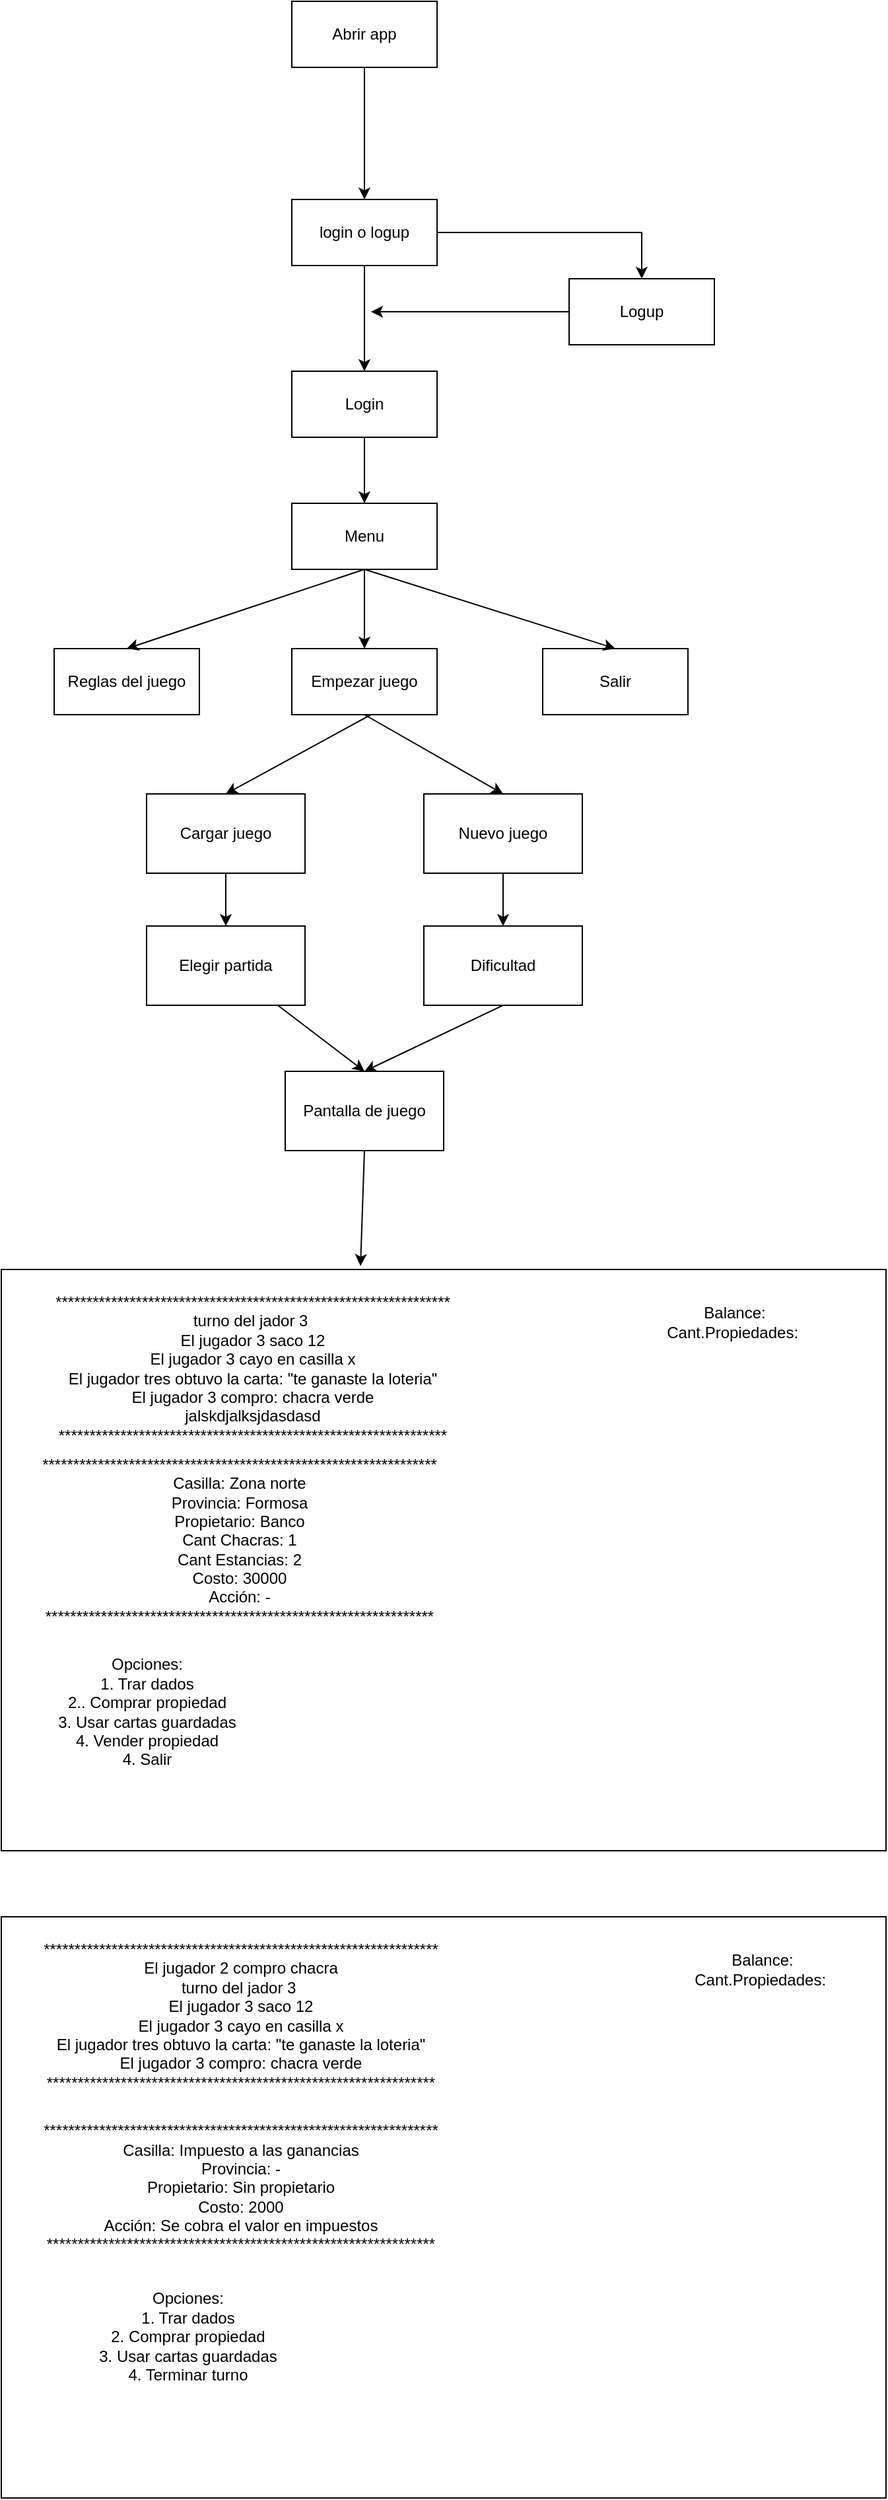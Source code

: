 <mxfile version="24.2.5" type="device">
  <diagram name="Página-1" id="pd6CfusOd9AJyLfk8jqE">
    <mxGraphModel dx="1105" dy="586" grid="1" gridSize="10" guides="1" tooltips="1" connect="1" arrows="1" fold="1" page="1" pageScale="1" pageWidth="827" pageHeight="1169" math="0" shadow="0">
      <root>
        <mxCell id="0" />
        <mxCell id="1" parent="0" />
        <mxCell id="1RUI0Viv-nIEs0OF0mJX-1" value="Abrir app" style="html=1;whiteSpace=wrap;" parent="1" vertex="1">
          <mxGeometry x="270" y="30" width="110" height="50" as="geometry" />
        </mxCell>
        <mxCell id="1RUI0Viv-nIEs0OF0mJX-2" value="Menu" style="html=1;whiteSpace=wrap;" parent="1" vertex="1">
          <mxGeometry x="270" y="410" width="110" height="50" as="geometry" />
        </mxCell>
        <mxCell id="1RUI0Viv-nIEs0OF0mJX-6" value="Reglas del juego" style="html=1;whiteSpace=wrap;" parent="1" vertex="1">
          <mxGeometry x="90" y="520" width="110" height="50" as="geometry" />
        </mxCell>
        <mxCell id="1RUI0Viv-nIEs0OF0mJX-7" value="Empezar juego" style="html=1;whiteSpace=wrap;" parent="1" vertex="1">
          <mxGeometry x="270" y="520" width="110" height="50" as="geometry" />
        </mxCell>
        <mxCell id="1RUI0Viv-nIEs0OF0mJX-8" value="Salir" style="html=1;whiteSpace=wrap;" parent="1" vertex="1">
          <mxGeometry x="460" y="520" width="110" height="50" as="geometry" />
        </mxCell>
        <mxCell id="1RUI0Viv-nIEs0OF0mJX-11" value="login o logup" style="html=1;whiteSpace=wrap;" parent="1" vertex="1">
          <mxGeometry x="270" y="180" width="110" height="50" as="geometry" />
        </mxCell>
        <mxCell id="1RUI0Viv-nIEs0OF0mJX-12" value="Logup" style="html=1;whiteSpace=wrap;" parent="1" vertex="1">
          <mxGeometry x="480" y="240" width="110" height="50" as="geometry" />
        </mxCell>
        <mxCell id="1RUI0Viv-nIEs0OF0mJX-13" value="Login" style="html=1;whiteSpace=wrap;" parent="1" vertex="1">
          <mxGeometry x="270" y="310" width="110" height="50" as="geometry" />
        </mxCell>
        <mxCell id="1RUI0Viv-nIEs0OF0mJX-14" value="" style="endArrow=classic;html=1;rounded=0;exitX=0.5;exitY=1;exitDx=0;exitDy=0;entryX=0.5;entryY=0;entryDx=0;entryDy=0;" parent="1" source="1RUI0Viv-nIEs0OF0mJX-1" target="1RUI0Viv-nIEs0OF0mJX-11" edge="1">
          <mxGeometry width="50" height="50" relative="1" as="geometry">
            <mxPoint x="330" y="380" as="sourcePoint" />
            <mxPoint x="380" y="330" as="targetPoint" />
          </mxGeometry>
        </mxCell>
        <mxCell id="1RUI0Viv-nIEs0OF0mJX-15" value="" style="endArrow=classic;html=1;rounded=0;exitX=1;exitY=0.5;exitDx=0;exitDy=0;entryX=0.5;entryY=0;entryDx=0;entryDy=0;" parent="1" source="1RUI0Viv-nIEs0OF0mJX-11" target="1RUI0Viv-nIEs0OF0mJX-12" edge="1">
          <mxGeometry width="50" height="50" relative="1" as="geometry">
            <mxPoint x="180" y="215" as="sourcePoint" />
            <mxPoint x="280" y="215" as="targetPoint" />
            <Array as="points">
              <mxPoint x="535" y="205" />
            </Array>
          </mxGeometry>
        </mxCell>
        <mxCell id="1RUI0Viv-nIEs0OF0mJX-16" value="" style="endArrow=classic;html=1;rounded=0;exitX=0.5;exitY=1;exitDx=0;exitDy=0;entryX=0.5;entryY=0;entryDx=0;entryDy=0;" parent="1" source="1RUI0Viv-nIEs0OF0mJX-11" target="1RUI0Viv-nIEs0OF0mJX-13" edge="1">
          <mxGeometry width="50" height="50" relative="1" as="geometry">
            <mxPoint x="180" y="215" as="sourcePoint" />
            <mxPoint x="280" y="215" as="targetPoint" />
          </mxGeometry>
        </mxCell>
        <mxCell id="1RUI0Viv-nIEs0OF0mJX-17" value="" style="endArrow=classic;html=1;rounded=0;exitX=0;exitY=0.5;exitDx=0;exitDy=0;" parent="1" source="1RUI0Viv-nIEs0OF0mJX-12" edge="1">
          <mxGeometry width="50" height="50" relative="1" as="geometry">
            <mxPoint x="330" y="380" as="sourcePoint" />
            <mxPoint x="330" y="265" as="targetPoint" />
          </mxGeometry>
        </mxCell>
        <mxCell id="1RUI0Viv-nIEs0OF0mJX-18" value="" style="endArrow=classic;html=1;rounded=0;exitX=0.5;exitY=1;exitDx=0;exitDy=0;" parent="1" source="1RUI0Viv-nIEs0OF0mJX-13" edge="1">
          <mxGeometry width="50" height="50" relative="1" as="geometry">
            <mxPoint x="330" y="380" as="sourcePoint" />
            <mxPoint x="325" y="410" as="targetPoint" />
          </mxGeometry>
        </mxCell>
        <mxCell id="1RUI0Viv-nIEs0OF0mJX-19" value="Cargar juego" style="rounded=0;whiteSpace=wrap;html=1;" parent="1" vertex="1">
          <mxGeometry x="160" y="630" width="120" height="60" as="geometry" />
        </mxCell>
        <mxCell id="1RUI0Viv-nIEs0OF0mJX-20" value="Nuevo juego" style="rounded=0;whiteSpace=wrap;html=1;" parent="1" vertex="1">
          <mxGeometry x="370" y="630" width="120" height="60" as="geometry" />
        </mxCell>
        <mxCell id="1RUI0Viv-nIEs0OF0mJX-21" value="Pantalla de juego" style="rounded=0;whiteSpace=wrap;html=1;" parent="1" vertex="1">
          <mxGeometry x="265" y="840" width="120" height="60" as="geometry" />
        </mxCell>
        <mxCell id="1RUI0Viv-nIEs0OF0mJX-22" value="Dificultad" style="rounded=0;whiteSpace=wrap;html=1;" parent="1" vertex="1">
          <mxGeometry x="370" y="730" width="120" height="60" as="geometry" />
        </mxCell>
        <mxCell id="1RUI0Viv-nIEs0OF0mJX-25" value="Elegir partida" style="rounded=0;whiteSpace=wrap;html=1;" parent="1" vertex="1">
          <mxGeometry x="160" y="730" width="120" height="60" as="geometry" />
        </mxCell>
        <mxCell id="1RUI0Viv-nIEs0OF0mJX-26" value="" style="endArrow=classic;html=1;rounded=0;exitX=0.5;exitY=1;exitDx=0;exitDy=0;entryX=0.5;entryY=0;entryDx=0;entryDy=0;" parent="1" source="1RUI0Viv-nIEs0OF0mJX-2" target="1RUI0Viv-nIEs0OF0mJX-6" edge="1">
          <mxGeometry width="50" height="50" relative="1" as="geometry">
            <mxPoint x="330" y="630" as="sourcePoint" />
            <mxPoint x="380" y="580" as="targetPoint" />
          </mxGeometry>
        </mxCell>
        <mxCell id="1RUI0Viv-nIEs0OF0mJX-27" value="" style="endArrow=classic;html=1;rounded=0;exitX=0.5;exitY=1;exitDx=0;exitDy=0;" parent="1" source="1RUI0Viv-nIEs0OF0mJX-2" target="1RUI0Viv-nIEs0OF0mJX-7" edge="1">
          <mxGeometry width="50" height="50" relative="1" as="geometry">
            <mxPoint x="330" y="630" as="sourcePoint" />
            <mxPoint x="380" y="580" as="targetPoint" />
          </mxGeometry>
        </mxCell>
        <mxCell id="1RUI0Viv-nIEs0OF0mJX-28" value="" style="endArrow=classic;html=1;rounded=0;exitX=0.5;exitY=1;exitDx=0;exitDy=0;entryX=0.5;entryY=0;entryDx=0;entryDy=0;" parent="1" source="1RUI0Viv-nIEs0OF0mJX-2" target="1RUI0Viv-nIEs0OF0mJX-8" edge="1">
          <mxGeometry width="50" height="50" relative="1" as="geometry">
            <mxPoint x="335" y="470" as="sourcePoint" />
            <mxPoint x="335" y="530" as="targetPoint" />
          </mxGeometry>
        </mxCell>
        <mxCell id="SHoTBeenmiTYBkmwtibA-1" value="" style="endArrow=classic;html=1;rounded=0;exitX=0.5;exitY=1;exitDx=0;exitDy=0;entryX=0.5;entryY=0;entryDx=0;entryDy=0;" edge="1" parent="1" source="1RUI0Viv-nIEs0OF0mJX-7" target="1RUI0Viv-nIEs0OF0mJX-20">
          <mxGeometry width="50" height="50" relative="1" as="geometry">
            <mxPoint x="390" y="720" as="sourcePoint" />
            <mxPoint x="440" y="670" as="targetPoint" />
          </mxGeometry>
        </mxCell>
        <mxCell id="SHoTBeenmiTYBkmwtibA-3" value="" style="endArrow=classic;html=1;rounded=0;entryX=0.5;entryY=0;entryDx=0;entryDy=0;" edge="1" parent="1" target="1RUI0Viv-nIEs0OF0mJX-19">
          <mxGeometry width="50" height="50" relative="1" as="geometry">
            <mxPoint x="330" y="570" as="sourcePoint" />
            <mxPoint x="390" y="680" as="targetPoint" />
          </mxGeometry>
        </mxCell>
        <mxCell id="SHoTBeenmiTYBkmwtibA-4" value="" style="endArrow=classic;html=1;rounded=0;exitX=0.5;exitY=1;exitDx=0;exitDy=0;entryX=0.5;entryY=0;entryDx=0;entryDy=0;" edge="1" parent="1" source="1RUI0Viv-nIEs0OF0mJX-19" target="1RUI0Viv-nIEs0OF0mJX-25">
          <mxGeometry width="50" height="50" relative="1" as="geometry">
            <mxPoint x="330" y="730" as="sourcePoint" />
            <mxPoint x="380" y="680" as="targetPoint" />
          </mxGeometry>
        </mxCell>
        <mxCell id="SHoTBeenmiTYBkmwtibA-5" value="" style="endArrow=classic;html=1;rounded=0;exitX=0.5;exitY=1;exitDx=0;exitDy=0;entryX=0.5;entryY=0;entryDx=0;entryDy=0;" edge="1" parent="1" source="1RUI0Viv-nIEs0OF0mJX-20" target="1RUI0Viv-nIEs0OF0mJX-22">
          <mxGeometry width="50" height="50" relative="1" as="geometry">
            <mxPoint x="330" y="730" as="sourcePoint" />
            <mxPoint x="380" y="680" as="targetPoint" />
          </mxGeometry>
        </mxCell>
        <mxCell id="SHoTBeenmiTYBkmwtibA-6" value="" style="endArrow=classic;html=1;rounded=0;entryX=0.5;entryY=0;entryDx=0;entryDy=0;" edge="1" parent="1" source="1RUI0Viv-nIEs0OF0mJX-25" target="1RUI0Viv-nIEs0OF0mJX-21">
          <mxGeometry width="50" height="50" relative="1" as="geometry">
            <mxPoint x="230" y="840" as="sourcePoint" />
            <mxPoint x="230" y="860.711" as="targetPoint" />
          </mxGeometry>
        </mxCell>
        <mxCell id="SHoTBeenmiTYBkmwtibA-7" value="" style="endArrow=classic;html=1;rounded=0;exitX=0.5;exitY=1;exitDx=0;exitDy=0;entryX=0.5;entryY=0;entryDx=0;entryDy=0;" edge="1" parent="1" source="1RUI0Viv-nIEs0OF0mJX-22" target="1RUI0Viv-nIEs0OF0mJX-21">
          <mxGeometry width="50" height="50" relative="1" as="geometry">
            <mxPoint x="430" y="830" as="sourcePoint" />
            <mxPoint x="480" y="780" as="targetPoint" />
          </mxGeometry>
        </mxCell>
        <mxCell id="SHoTBeenmiTYBkmwtibA-8" value="&lt;span style=&quot;color: rgba(0, 0, 0, 0); font-family: monospace; font-size: 0px; text-align: start; text-wrap: nowrap;&quot;&gt;%3CmxGraphModel%3E%3Croot%3E%3CmxCell%20id%3D%220%22%2F%3E%3CmxCell%20id%3D%221%22%20parent%3D%220%22%2F%3E%3CmxCell%20id%3D%222%22%20value%3D%22****************************************************************%26lt%3Bdiv%26gt%3BEl%20jugador%202%20compro%20chacra%26lt%3B%2Fdiv%26gt%3B%26lt%3Bdiv%26gt%3Bturno%20del%20jador%203%26amp%3Bnbsp%3B%26lt%3B%2Fdiv%26gt%3B%26lt%3Bdiv%26gt%3BEl%20jugador%203%20saco%2012%26lt%3B%2Fdiv%26gt%3B%26lt%3Bdiv%26gt%3BEl%20jugador%203%20cayo%20en%20casilla%20x%26lt%3B%2Fdiv%26gt%3B%26lt%3Bdiv%26gt%3BEl%20jugador%20tres%20obtuvo%20la%20carta%3A%20%26quot%3Bte%20ganaste%20la%20loteria%26quot%3B%26lt%3B%2Fdiv%26gt%3B%26lt%3Bdiv%26gt%3B***************************************************************%26lt%3B%2Fdiv%26gt%3B%22%20style%3D%22text%3Bhtml%3D1%3Balign%3Dcenter%3BverticalAlign%3Dmiddle%3Bresizable%3D0%3Bpoints%3D%5B%5D%3Bautosize%3D1%3BstrokeColor%3Dnone%3BfillColor%3Dnone%3B%22%20vertex%3D%221%22%20parent%3D%221%22%3E%3CmxGeometry%20x%3D%2280%22%20y%3D%221010%22%20width%3D%22320%22%20height%3D%22110%22%20as%3D%22geometry%22%2F%3E%3C%2FmxCell%3E%3C%2Froot%3E%3C%2FmxGraphModel%3E&lt;/span&gt;" style="rounded=0;whiteSpace=wrap;html=1;" vertex="1" parent="1">
          <mxGeometry x="50" y="990" width="670" height="440" as="geometry" />
        </mxCell>
        <mxCell id="SHoTBeenmiTYBkmwtibA-10" value="****************************************************************&lt;div&gt;turno del jador 3&amp;nbsp;&lt;/div&gt;&lt;div&gt;El jugador 3 saco 12&lt;/div&gt;&lt;div&gt;El jugador 3 cayo en casilla x&lt;/div&gt;&lt;div&gt;El jugador tres obtuvo la carta: &quot;te ganaste la loteria&quot;&lt;/div&gt;&lt;div&gt;El jugador 3 compro: chacra verde&lt;/div&gt;&lt;div&gt;jalskdjalksjdasdasd&lt;/div&gt;&lt;div&gt;***************************************************************&lt;/div&gt;" style="text;html=1;align=center;verticalAlign=middle;resizable=0;points=[];autosize=1;strokeColor=none;fillColor=none;" vertex="1" parent="1">
          <mxGeometry x="80" y="1000" width="320" height="130" as="geometry" />
        </mxCell>
        <mxCell id="SHoTBeenmiTYBkmwtibA-11" value="&lt;span style=&quot;text-wrap: wrap;&quot;&gt;Balance:&lt;/span&gt;&lt;div style=&quot;text-wrap: wrap;&quot;&gt;&lt;span style=&quot;background-color: initial;&quot;&gt;Cant.Propiedades:&amp;nbsp;&lt;/span&gt;&lt;br&gt;&lt;/div&gt;" style="text;html=1;align=center;verticalAlign=middle;resizable=0;points=[];autosize=1;strokeColor=none;fillColor=none;" vertex="1" parent="1">
          <mxGeometry x="540" y="1010" width="130" height="40" as="geometry" />
        </mxCell>
        <mxCell id="SHoTBeenmiTYBkmwtibA-12" value="Opciones:&lt;div&gt;1. Trar dados&lt;/div&gt;&lt;div&gt;2.. Comprar propiedad&lt;/div&gt;&lt;div&gt;3. Usar cartas guardadas&lt;/div&gt;&lt;div&gt;4. Vender propiedad&lt;/div&gt;&lt;div&gt;4. Salir&lt;/div&gt;" style="text;html=1;align=center;verticalAlign=middle;resizable=0;points=[];autosize=1;strokeColor=none;fillColor=none;" vertex="1" parent="1">
          <mxGeometry x="80" y="1275" width="160" height="100" as="geometry" />
        </mxCell>
        <mxCell id="SHoTBeenmiTYBkmwtibA-13" value="****************************************************************&lt;div&gt;Casilla: Zona norte&lt;/div&gt;&lt;div&gt;Provincia: Formosa&lt;/div&gt;&lt;div&gt;Propietario: Banco&lt;/div&gt;&lt;div&gt;Cant Chacras: 1&lt;/div&gt;&lt;div&gt;Cant Estancias: 2&lt;/div&gt;&lt;div&gt;Costo: 30000&lt;/div&gt;&lt;div&gt;Acción: -&lt;/div&gt;&lt;div&gt;***************************************************************&lt;/div&gt;" style="text;html=1;align=center;verticalAlign=middle;resizable=0;points=[];autosize=1;strokeColor=none;fillColor=none;" vertex="1" parent="1">
          <mxGeometry x="70" y="1125" width="320" height="140" as="geometry" />
        </mxCell>
        <mxCell id="SHoTBeenmiTYBkmwtibA-14" value="&lt;span style=&quot;color: rgba(0, 0, 0, 0); font-family: monospace; font-size: 0px; text-align: start; text-wrap: nowrap;&quot;&gt;%3CmxGraphModel%3E%3Croot%3E%3CmxCell%20id%3D%220%22%2F%3E%3CmxCell%20id%3D%221%22%20parent%3D%220%22%2F%3E%3CmxCell%20id%3D%222%22%20value%3D%22****************************************************************%26lt%3Bdiv%26gt%3BEl%20jugador%202%20compro%20chacra%26lt%3B%2Fdiv%26gt%3B%26lt%3Bdiv%26gt%3Bturno%20del%20jador%203%26amp%3Bnbsp%3B%26lt%3B%2Fdiv%26gt%3B%26lt%3Bdiv%26gt%3BEl%20jugador%203%20saco%2012%26lt%3B%2Fdiv%26gt%3B%26lt%3Bdiv%26gt%3BEl%20jugador%203%20cayo%20en%20casilla%20x%26lt%3B%2Fdiv%26gt%3B%26lt%3Bdiv%26gt%3BEl%20jugador%20tres%20obtuvo%20la%20carta%3A%20%26quot%3Bte%20ganaste%20la%20loteria%26quot%3B%26lt%3B%2Fdiv%26gt%3B%26lt%3Bdiv%26gt%3B***************************************************************%26lt%3B%2Fdiv%26gt%3B%22%20style%3D%22text%3Bhtml%3D1%3Balign%3Dcenter%3BverticalAlign%3Dmiddle%3Bresizable%3D0%3Bpoints%3D%5B%5D%3Bautosize%3D1%3BstrokeColor%3Dnone%3BfillColor%3Dnone%3B%22%20vertex%3D%221%22%20parent%3D%221%22%3E%3CmxGeometry%20x%3D%2280%22%20y%3D%221010%22%20width%3D%22320%22%20height%3D%22110%22%20as%3D%22geometry%22%2F%3E%3C%2FmxCell%3E%3C%2Froot%3E%3C%2FmxGraphModel%3E&lt;/span&gt;" style="rounded=0;whiteSpace=wrap;html=1;" vertex="1" parent="1">
          <mxGeometry x="50" y="1480" width="670" height="440" as="geometry" />
        </mxCell>
        <mxCell id="SHoTBeenmiTYBkmwtibA-15" value="****************************************************************&lt;div&gt;El jugador 2 compro chacra&lt;/div&gt;&lt;div&gt;turno del jador 3&amp;nbsp;&lt;/div&gt;&lt;div&gt;El jugador 3 saco 12&lt;/div&gt;&lt;div&gt;El jugador 3 cayo en casilla x&lt;/div&gt;&lt;div&gt;El jugador tres obtuvo la carta: &quot;te ganaste la loteria&quot;&lt;/div&gt;&lt;div&gt;El jugador 3 compro: chacra verde&lt;/div&gt;&lt;div&gt;***************************************************************&lt;/div&gt;" style="text;html=1;align=center;verticalAlign=middle;resizable=0;points=[];autosize=1;strokeColor=none;fillColor=none;" vertex="1" parent="1">
          <mxGeometry x="71" y="1490" width="320" height="130" as="geometry" />
        </mxCell>
        <mxCell id="SHoTBeenmiTYBkmwtibA-16" value="&lt;span style=&quot;text-wrap: wrap;&quot;&gt;Balance:&lt;/span&gt;&lt;div style=&quot;text-wrap: wrap;&quot;&gt;&lt;span style=&quot;background-color: initial;&quot;&gt;Cant.Propiedades:&amp;nbsp;&lt;/span&gt;&lt;br&gt;&lt;/div&gt;" style="text;html=1;align=center;verticalAlign=middle;resizable=0;points=[];autosize=1;strokeColor=none;fillColor=none;" vertex="1" parent="1">
          <mxGeometry x="561" y="1500" width="130" height="40" as="geometry" />
        </mxCell>
        <mxCell id="SHoTBeenmiTYBkmwtibA-17" value="Opciones:&lt;div&gt;1. Trar dados&lt;/div&gt;&lt;div&gt;2. Comprar propiedad&lt;/div&gt;&lt;div&gt;3. Usar cartas guardadas&lt;/div&gt;&lt;div&gt;4. Terminar turno&lt;/div&gt;&lt;div&gt;&lt;br&gt;&lt;/div&gt;" style="text;html=1;align=center;verticalAlign=middle;resizable=0;points=[];autosize=1;strokeColor=none;fillColor=none;" vertex="1" parent="1">
          <mxGeometry x="111" y="1755" width="160" height="100" as="geometry" />
        </mxCell>
        <mxCell id="SHoTBeenmiTYBkmwtibA-24" value="****************************************************************&lt;div&gt;Casilla: Impuesto a las ganancias&lt;/div&gt;&lt;div&gt;Provincia: -&lt;/div&gt;&lt;div&gt;Propietario: Sin propietario&lt;/div&gt;&lt;div&gt;Costo: 2000&lt;/div&gt;&lt;div&gt;Acción: Se cobra el valor en impuestos&lt;/div&gt;&lt;div&gt;***************************************************************&lt;/div&gt;" style="text;html=1;align=center;verticalAlign=middle;resizable=0;points=[];autosize=1;strokeColor=none;fillColor=none;" vertex="1" parent="1">
          <mxGeometry x="71" y="1630" width="320" height="110" as="geometry" />
        </mxCell>
        <mxCell id="SHoTBeenmiTYBkmwtibA-27" value="" style="endArrow=classic;html=1;rounded=0;exitX=0.5;exitY=1;exitDx=0;exitDy=0;entryX=0.406;entryY=-0.006;entryDx=0;entryDy=0;entryPerimeter=0;" edge="1" parent="1" source="1RUI0Viv-nIEs0OF0mJX-21" target="SHoTBeenmiTYBkmwtibA-8">
          <mxGeometry width="50" height="50" relative="1" as="geometry">
            <mxPoint x="550" y="1170" as="sourcePoint" />
            <mxPoint x="600" y="1120" as="targetPoint" />
          </mxGeometry>
        </mxCell>
      </root>
    </mxGraphModel>
  </diagram>
</mxfile>
